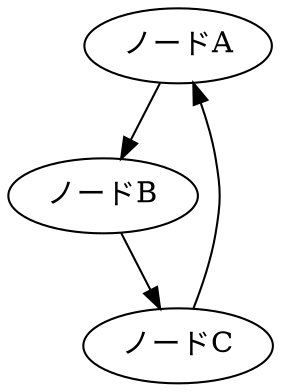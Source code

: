 digraph {
	graph [bb="0,0,126.34,180"];
	node [label="\N"];
	A	 [height=0.5,
		label=ノードA,
		pos="80.846,162",
		width=1.2457];
	B	 [height=0.5,
		label=ノードB,
		pos="44.846,90",
		width=1.2457];
	A -> B	 [pos="e,53.767,107.84 71.947,144.2 67.837,135.98 62.867,126.04 58.311,116.93"];
	C	 [height=0.5,
		label=ノードC,
		pos="80.846,18",
		width=1.2638];
	B -> C	 [pos="e,71.925,35.843 53.745,72.202 57.856,63.981 62.826,54.041 67.381,44.93"];
	C -> A	 [pos="e,88.514,143.88 88.514,36.124 92.46,46.436 96.852,59.709 98.846,72 101.41,87.793 101.41,92.207 98.846,108 97.428,116.74 94.798,125.97 \
91.979,134.29"];
}
